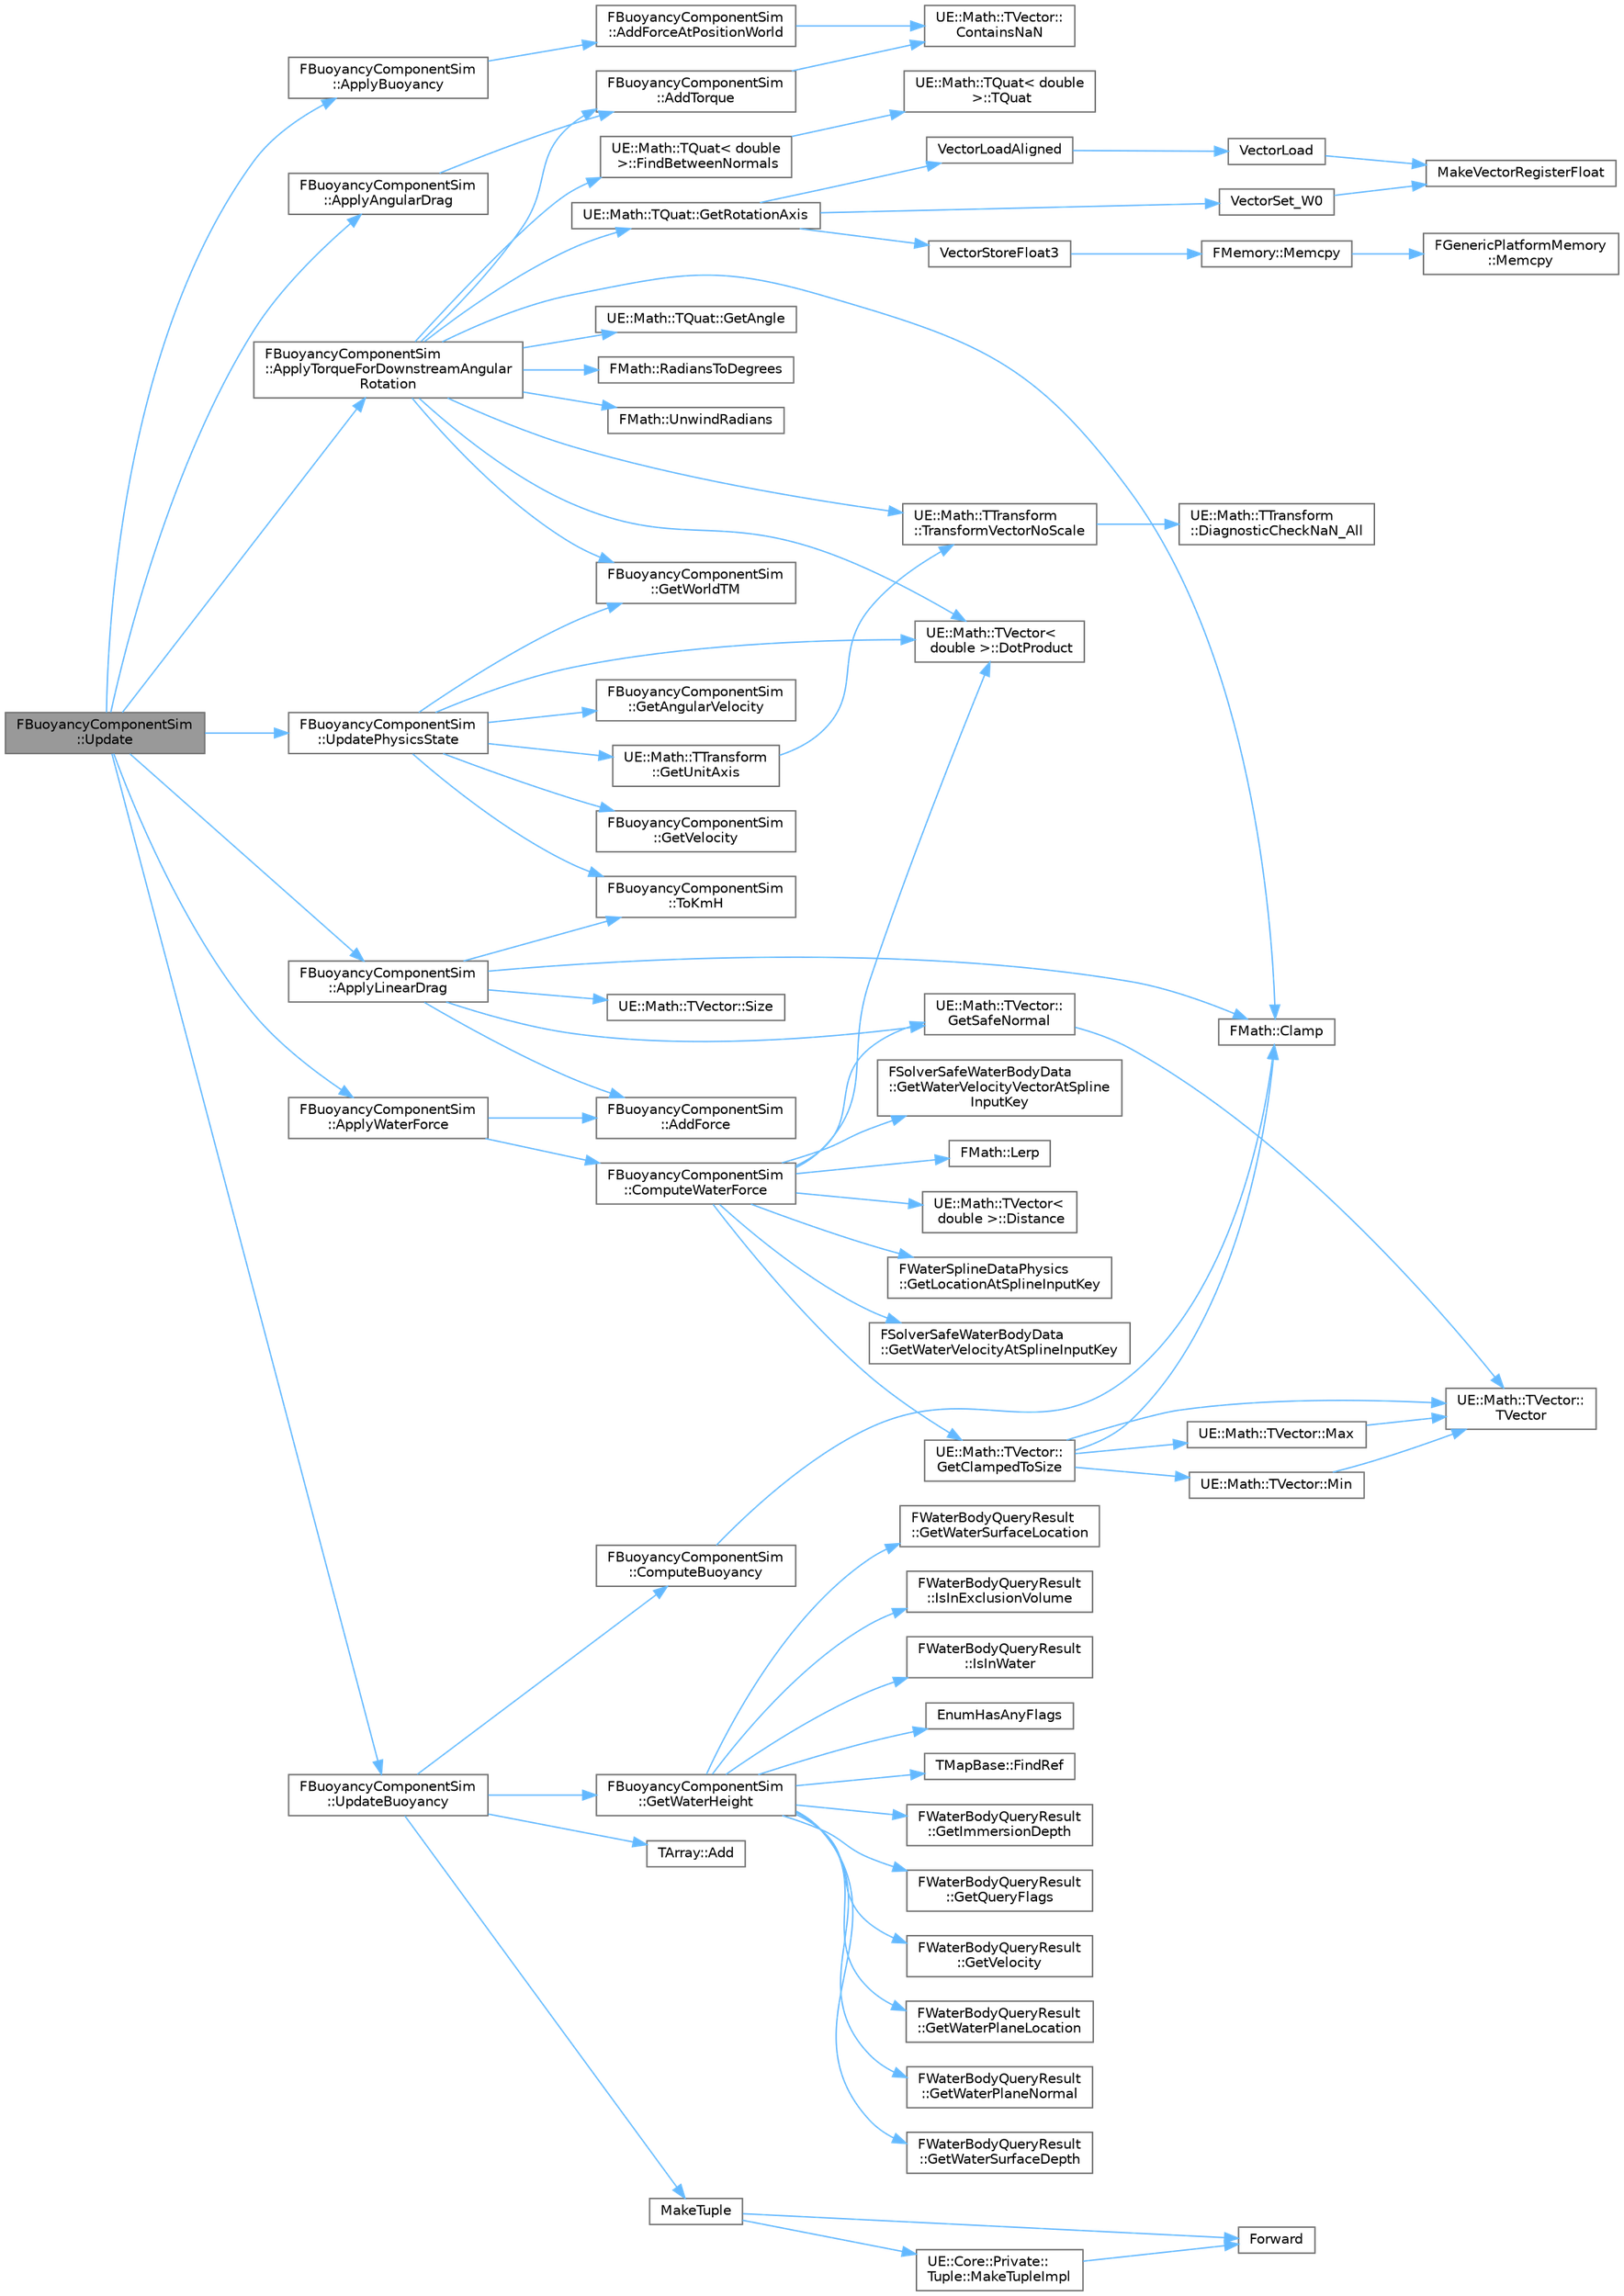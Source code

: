 digraph "FBuoyancyComponentSim::Update"
{
 // INTERACTIVE_SVG=YES
 // LATEX_PDF_SIZE
  bgcolor="transparent";
  edge [fontname=Helvetica,fontsize=10,labelfontname=Helvetica,labelfontsize=10];
  node [fontname=Helvetica,fontsize=10,shape=box,height=0.2,width=0.4];
  rankdir="LR";
  Node1 [id="Node000001",label="FBuoyancyComponentSim\l::Update",height=0.2,width=0.4,color="gray40", fillcolor="grey60", style="filled", fontcolor="black",tooltip=" "];
  Node1 -> Node2 [id="edge1_Node000001_Node000002",color="steelblue1",style="solid",tooltip=" "];
  Node2 [id="Node000002",label="FBuoyancyComponentSim\l::ApplyAngularDrag",height=0.2,width=0.4,color="grey40", fillcolor="white", style="filled",URL="$d3/d86/classFBuoyancyComponentSim.html#a4d648744f2c610166bb29dc772b40d45",tooltip=" "];
  Node2 -> Node3 [id="edge2_Node000002_Node000003",color="steelblue1",style="solid",tooltip=" "];
  Node3 [id="Node000003",label="FBuoyancyComponentSim\l::AddTorque",height=0.2,width=0.4,color="grey40", fillcolor="white", style="filled",URL="$d3/d86/classFBuoyancyComponentSim.html#a6443250f01580207e129a30c77d618d6",tooltip=" "];
  Node3 -> Node4 [id="edge3_Node000003_Node000004",color="steelblue1",style="solid",tooltip=" "];
  Node4 [id="Node000004",label="UE::Math::TVector::\lContainsNaN",height=0.2,width=0.4,color="grey40", fillcolor="white", style="filled",URL="$de/d77/structUE_1_1Math_1_1TVector.html#a6c0f34d0491b512a232779d98686deef",tooltip="Utility to check if there are any non-finite values (NaN or Inf) in this vector."];
  Node1 -> Node5 [id="edge4_Node000001_Node000005",color="steelblue1",style="solid",tooltip=" "];
  Node5 [id="Node000005",label="FBuoyancyComponentSim\l::ApplyBuoyancy",height=0.2,width=0.4,color="grey40", fillcolor="white", style="filled",URL="$d3/d86/classFBuoyancyComponentSim.html#a29f93e66b21db9e53dbcc437031413b8",tooltip=" "];
  Node5 -> Node6 [id="edge5_Node000005_Node000006",color="steelblue1",style="solid",tooltip=" "];
  Node6 [id="Node000006",label="FBuoyancyComponentSim\l::AddForceAtPositionWorld",height=0.2,width=0.4,color="grey40", fillcolor="white", style="filled",URL="$d3/d86/classFBuoyancyComponentSim.html#a15fc28719312a5993db558f7c82a9c59",tooltip=" "];
  Node6 -> Node4 [id="edge6_Node000006_Node000004",color="steelblue1",style="solid",tooltip=" "];
  Node1 -> Node7 [id="edge7_Node000001_Node000007",color="steelblue1",style="solid",tooltip=" "];
  Node7 [id="Node000007",label="FBuoyancyComponentSim\l::ApplyLinearDrag",height=0.2,width=0.4,color="grey40", fillcolor="white", style="filled",URL="$d3/d86/classFBuoyancyComponentSim.html#a42dfe7a89b7aba67e05935c621535633",tooltip=" "];
  Node7 -> Node8 [id="edge8_Node000007_Node000008",color="steelblue1",style="solid",tooltip=" "];
  Node8 [id="Node000008",label="FBuoyancyComponentSim\l::AddForce",height=0.2,width=0.4,color="grey40", fillcolor="white", style="filled",URL="$d3/d86/classFBuoyancyComponentSim.html#a97884692ed368003705795062ee3d0e5",tooltip=" "];
  Node7 -> Node9 [id="edge9_Node000007_Node000009",color="steelblue1",style="solid",tooltip=" "];
  Node9 [id="Node000009",label="FMath::Clamp",height=0.2,width=0.4,color="grey40", fillcolor="white", style="filled",URL="$dc/d20/structFMath.html#a7dbca5929b2ea7f13304eb4c927dab6c",tooltip="Clamps X to be between Min and Max, inclusive."];
  Node7 -> Node10 [id="edge10_Node000007_Node000010",color="steelblue1",style="solid",tooltip=" "];
  Node10 [id="Node000010",label="UE::Math::TVector::\lGetSafeNormal",height=0.2,width=0.4,color="grey40", fillcolor="white", style="filled",URL="$de/d77/structUE_1_1Math_1_1TVector.html#ac52c80046eeba41b76f99560213c6e42",tooltip="Gets a normalized copy of the vector, checking it is safe to do so based on the length."];
  Node10 -> Node11 [id="edge11_Node000010_Node000011",color="steelblue1",style="solid",tooltip=" "];
  Node11 [id="Node000011",label="UE::Math::TVector::\lTVector",height=0.2,width=0.4,color="grey40", fillcolor="white", style="filled",URL="$de/d77/structUE_1_1Math_1_1TVector.html#a50071892cd411543cbbb3d9d35a6f277",tooltip="Default constructor (no initialization)."];
  Node7 -> Node12 [id="edge12_Node000007_Node000012",color="steelblue1",style="solid",tooltip=" "];
  Node12 [id="Node000012",label="UE::Math::TVector::Size",height=0.2,width=0.4,color="grey40", fillcolor="white", style="filled",URL="$de/d77/structUE_1_1Math_1_1TVector.html#a81dcaaca26a3fc743123792aa69c7125",tooltip="Get the length (magnitude) of this vector."];
  Node7 -> Node13 [id="edge13_Node000007_Node000013",color="steelblue1",style="solid",tooltip=" "];
  Node13 [id="Node000013",label="FBuoyancyComponentSim\l::ToKmH",height=0.2,width=0.4,color="grey40", fillcolor="white", style="filled",URL="$d3/d86/classFBuoyancyComponentSim.html#a109901ba06503ab39970f2be0072e516",tooltip=" "];
  Node1 -> Node14 [id="edge14_Node000001_Node000014",color="steelblue1",style="solid",tooltip=" "];
  Node14 [id="Node000014",label="FBuoyancyComponentSim\l::ApplyTorqueForDownstreamAngular\lRotation",height=0.2,width=0.4,color="grey40", fillcolor="white", style="filled",URL="$d3/d86/classFBuoyancyComponentSim.html#af9b2d54c1e533a4799a91f924b101c63",tooltip=" "];
  Node14 -> Node3 [id="edge15_Node000014_Node000003",color="steelblue1",style="solid",tooltip=" "];
  Node14 -> Node9 [id="edge16_Node000014_Node000009",color="steelblue1",style="solid",tooltip=" "];
  Node14 -> Node15 [id="edge17_Node000014_Node000015",color="steelblue1",style="solid",tooltip=" "];
  Node15 [id="Node000015",label="UE::Math::TVector\<\l double \>::DotProduct",height=0.2,width=0.4,color="grey40", fillcolor="white", style="filled",URL="$de/d77/structUE_1_1Math_1_1TVector.html#a54958539a4708898fafdd9ee6106fe20",tooltip=" "];
  Node14 -> Node16 [id="edge18_Node000014_Node000016",color="steelblue1",style="solid",tooltip=" "];
  Node16 [id="Node000016",label="UE::Math::TQuat\< double\l \>::FindBetweenNormals",height=0.2,width=0.4,color="grey40", fillcolor="white", style="filled",URL="$d6/d4a/structUE_1_1Math_1_1TQuat.html#a53d2d35e3d372a23cde2521d03d14ef9",tooltip=" "];
  Node16 -> Node17 [id="edge19_Node000016_Node000017",color="steelblue1",style="solid",tooltip=" "];
  Node17 [id="Node000017",label="UE::Math::TQuat\< double\l \>::TQuat",height=0.2,width=0.4,color="grey40", fillcolor="white", style="filled",URL="$d6/d4a/structUE_1_1Math_1_1TQuat.html#aa00eaeaefa4ce44b9e1abec419496faa",tooltip=" "];
  Node14 -> Node18 [id="edge20_Node000014_Node000018",color="steelblue1",style="solid",tooltip=" "];
  Node18 [id="Node000018",label="UE::Math::TQuat::GetAngle",height=0.2,width=0.4,color="grey40", fillcolor="white", style="filled",URL="$d6/d4a/structUE_1_1Math_1_1TQuat.html#ad0ea790a643971c8498ef72e7f495c93",tooltip="Get the angle in radians of this quaternion."];
  Node14 -> Node19 [id="edge21_Node000014_Node000019",color="steelblue1",style="solid",tooltip=" "];
  Node19 [id="Node000019",label="UE::Math::TQuat::GetRotationAxis",height=0.2,width=0.4,color="grey40", fillcolor="white", style="filled",URL="$d6/d4a/structUE_1_1Math_1_1TQuat.html#a482da7e2580f90326bf1a9c81f43c1ec",tooltip="Get the axis of rotation of the Quaternion."];
  Node19 -> Node20 [id="edge22_Node000019_Node000020",color="steelblue1",style="solid",tooltip=" "];
  Node20 [id="Node000020",label="VectorLoadAligned",height=0.2,width=0.4,color="grey40", fillcolor="white", style="filled",URL="$dd/d4d/UnrealMathFPU_8h.html#a795bf143be99fa9c21053ce7ee7367ee",tooltip="Loads 4 FLOATs from aligned memory."];
  Node20 -> Node21 [id="edge23_Node000020_Node000021",color="steelblue1",style="solid",tooltip=" "];
  Node21 [id="Node000021",label="VectorLoad",height=0.2,width=0.4,color="grey40", fillcolor="white", style="filled",URL="$dd/d4d/UnrealMathFPU_8h.html#acf012ed0bd0dbebc7aadab0ba8a1f808",tooltip="Loads 4 FLOATs from unaligned memory."];
  Node21 -> Node22 [id="edge24_Node000021_Node000022",color="steelblue1",style="solid",tooltip=" "];
  Node22 [id="Node000022",label="MakeVectorRegisterFloat",height=0.2,width=0.4,color="grey40", fillcolor="white", style="filled",URL="$dd/d4d/UnrealMathFPU_8h.html#aefc67d5a07d1692613a29d8c9f71e815",tooltip="Returns a bitwise equivalent vector based on 4 DWORDs."];
  Node19 -> Node23 [id="edge25_Node000019_Node000023",color="steelblue1",style="solid",tooltip=" "];
  Node23 [id="Node000023",label="VectorSet_W0",height=0.2,width=0.4,color="grey40", fillcolor="white", style="filled",URL="$dd/d4d/UnrealMathFPU_8h.html#aa444a2946b57cfe29718d083b435eb95",tooltip="Loads XYZ and sets W=0."];
  Node23 -> Node22 [id="edge26_Node000023_Node000022",color="steelblue1",style="solid",tooltip=" "];
  Node19 -> Node24 [id="edge27_Node000019_Node000024",color="steelblue1",style="solid",tooltip=" "];
  Node24 [id="Node000024",label="VectorStoreFloat3",height=0.2,width=0.4,color="grey40", fillcolor="white", style="filled",URL="$dd/d4d/UnrealMathFPU_8h.html#ae7524dedf8ec165fdd4d72f734a026e2",tooltip="Stores the XYZ components of a vector to unaligned memory."];
  Node24 -> Node25 [id="edge28_Node000024_Node000025",color="steelblue1",style="solid",tooltip=" "];
  Node25 [id="Node000025",label="FMemory::Memcpy",height=0.2,width=0.4,color="grey40", fillcolor="white", style="filled",URL="$de/d4a/structFMemory.html#af5c0a2f1987809876d6d72269851e89c",tooltip=" "];
  Node25 -> Node26 [id="edge29_Node000025_Node000026",color="steelblue1",style="solid",tooltip=" "];
  Node26 [id="Node000026",label="FGenericPlatformMemory\l::Memcpy",height=0.2,width=0.4,color="grey40", fillcolor="white", style="filled",URL="$d3/dfd/structFGenericPlatformMemory.html#a13ca9511967a7af8d1c2c3beab1208e2",tooltip=" "];
  Node14 -> Node27 [id="edge30_Node000014_Node000027",color="steelblue1",style="solid",tooltip=" "];
  Node27 [id="Node000027",label="FBuoyancyComponentSim\l::GetWorldTM",height=0.2,width=0.4,color="grey40", fillcolor="white", style="filled",URL="$d3/d86/classFBuoyancyComponentSim.html#a29105f3a254045ece9416f1fea68d36a",tooltip=" "];
  Node14 -> Node28 [id="edge31_Node000014_Node000028",color="steelblue1",style="solid",tooltip=" "];
  Node28 [id="Node000028",label="FMath::RadiansToDegrees",height=0.2,width=0.4,color="grey40", fillcolor="white", style="filled",URL="$dc/d20/structFMath.html#abc03fa2c221da4c1cd9646a62e01b1f2",tooltip="Converts radians to degrees."];
  Node14 -> Node29 [id="edge32_Node000014_Node000029",color="steelblue1",style="solid",tooltip=" "];
  Node29 [id="Node000029",label="UE::Math::TTransform\l::TransformVectorNoScale",height=0.2,width=0.4,color="grey40", fillcolor="white", style="filled",URL="$d9/db6/structUE_1_1Math_1_1TTransform.html#af719b8eed664056ceb78b9c91ca87e9d",tooltip=" "];
  Node29 -> Node30 [id="edge33_Node000029_Node000030",color="steelblue1",style="solid",tooltip=" "];
  Node30 [id="Node000030",label="UE::Math::TTransform\l::DiagnosticCheckNaN_All",height=0.2,width=0.4,color="grey40", fillcolor="white", style="filled",URL="$d9/db6/structUE_1_1Math_1_1TTransform.html#aa084e7b9cf8562aa93b41f704a6de991",tooltip=" "];
  Node14 -> Node31 [id="edge34_Node000014_Node000031",color="steelblue1",style="solid",tooltip=" "];
  Node31 [id="Node000031",label="FMath::UnwindRadians",height=0.2,width=0.4,color="grey40", fillcolor="white", style="filled",URL="$dc/d20/structFMath.html#a2fe6d1a10c65e46a75ab526512569bba",tooltip="Given a heading which may be outside the +/- PI range, 'unwind' it back into that range."];
  Node1 -> Node32 [id="edge35_Node000001_Node000032",color="steelblue1",style="solid",tooltip=" "];
  Node32 [id="Node000032",label="FBuoyancyComponentSim\l::ApplyWaterForce",height=0.2,width=0.4,color="grey40", fillcolor="white", style="filled",URL="$d3/d86/classFBuoyancyComponentSim.html#abbb03cf4fefa3995689fa6045394c8b8",tooltip=" "];
  Node32 -> Node8 [id="edge36_Node000032_Node000008",color="steelblue1",style="solid",tooltip=" "];
  Node32 -> Node33 [id="edge37_Node000032_Node000033",color="steelblue1",style="solid",tooltip=" "];
  Node33 [id="Node000033",label="FBuoyancyComponentSim\l::ComputeWaterForce",height=0.2,width=0.4,color="grey40", fillcolor="white", style="filled",URL="$d3/d86/classFBuoyancyComponentSim.html#a0094effe16420c69981242a0c2891fcc",tooltip=" "];
  Node33 -> Node34 [id="edge38_Node000033_Node000034",color="steelblue1",style="solid",tooltip=" "];
  Node34 [id="Node000034",label="UE::Math::TVector\<\l double \>::Distance",height=0.2,width=0.4,color="grey40", fillcolor="white", style="filled",URL="$de/d77/structUE_1_1Math_1_1TVector.html#aaaa8a864ad203accb1331814a331ce26",tooltip=" "];
  Node33 -> Node15 [id="edge39_Node000033_Node000015",color="steelblue1",style="solid",tooltip=" "];
  Node33 -> Node35 [id="edge40_Node000033_Node000035",color="steelblue1",style="solid",tooltip=" "];
  Node35 [id="Node000035",label="UE::Math::TVector::\lGetClampedToSize",height=0.2,width=0.4,color="grey40", fillcolor="white", style="filled",URL="$de/d77/structUE_1_1Math_1_1TVector.html#a182187abd5add2a080e1da5039e4db39",tooltip="Create a copy of this vector, with its magnitude clamped between Min and Max."];
  Node35 -> Node11 [id="edge41_Node000035_Node000011",color="steelblue1",style="solid",tooltip=" "];
  Node35 -> Node9 [id="edge42_Node000035_Node000009",color="steelblue1",style="solid",tooltip=" "];
  Node35 -> Node36 [id="edge43_Node000035_Node000036",color="steelblue1",style="solid",tooltip=" "];
  Node36 [id="Node000036",label="UE::Math::TVector::Max",height=0.2,width=0.4,color="grey40", fillcolor="white", style="filled",URL="$de/d77/structUE_1_1Math_1_1TVector.html#a9c5345bd76871d060e0028354ef10b71",tooltip=" "];
  Node36 -> Node11 [id="edge44_Node000036_Node000011",color="steelblue1",style="solid",tooltip=" "];
  Node35 -> Node37 [id="edge45_Node000035_Node000037",color="steelblue1",style="solid",tooltip=" "];
  Node37 [id="Node000037",label="UE::Math::TVector::Min",height=0.2,width=0.4,color="grey40", fillcolor="white", style="filled",URL="$de/d77/structUE_1_1Math_1_1TVector.html#a38ab38d80824f7f0cf9f4684f3fa52de",tooltip="Min, Max, Min3, Max3 like FMath."];
  Node37 -> Node11 [id="edge46_Node000037_Node000011",color="steelblue1",style="solid",tooltip=" "];
  Node33 -> Node38 [id="edge47_Node000033_Node000038",color="steelblue1",style="solid",tooltip=" "];
  Node38 [id="Node000038",label="FWaterSplineDataPhysics\l::GetLocationAtSplineInputKey",height=0.2,width=0.4,color="grey40", fillcolor="white", style="filled",URL="$da/d38/structFWaterSplineDataPhysics.html#a4bd8b7c80a52aeaa154f9895e491d4e3",tooltip=" "];
  Node33 -> Node10 [id="edge48_Node000033_Node000010",color="steelblue1",style="solid",tooltip=" "];
  Node33 -> Node39 [id="edge49_Node000033_Node000039",color="steelblue1",style="solid",tooltip=" "];
  Node39 [id="Node000039",label="FSolverSafeWaterBodyData\l::GetWaterVelocityAtSplineInputKey",height=0.2,width=0.4,color="grey40", fillcolor="white", style="filled",URL="$da/d15/structFSolverSafeWaterBodyData.html#a215db10b7da468cc78aae3eb955e0b59",tooltip=" "];
  Node33 -> Node40 [id="edge50_Node000033_Node000040",color="steelblue1",style="solid",tooltip=" "];
  Node40 [id="Node000040",label="FSolverSafeWaterBodyData\l::GetWaterVelocityVectorAtSpline\lInputKey",height=0.2,width=0.4,color="grey40", fillcolor="white", style="filled",URL="$da/d15/structFSolverSafeWaterBodyData.html#a7ad68e90434e1c197e7980b37287003f",tooltip=" "];
  Node33 -> Node41 [id="edge51_Node000033_Node000041",color="steelblue1",style="solid",tooltip=" "];
  Node41 [id="Node000041",label="FMath::Lerp",height=0.2,width=0.4,color="grey40", fillcolor="white", style="filled",URL="$dc/d20/structFMath.html#a66fea1deeb3d78e748d87fcf1d4e1a3b",tooltip="Performs a linear interpolation between two values, Alpha ranges from 0-1."];
  Node1 -> Node42 [id="edge52_Node000001_Node000042",color="steelblue1",style="solid",tooltip=" "];
  Node42 [id="Node000042",label="FBuoyancyComponentSim\l::UpdateBuoyancy",height=0.2,width=0.4,color="grey40", fillcolor="white", style="filled",URL="$d3/d86/classFBuoyancyComponentSim.html#aae88b7c2bcfd1b212be1483ed1a98a3b",tooltip=" "];
  Node42 -> Node43 [id="edge53_Node000042_Node000043",color="steelblue1",style="solid",tooltip=" "];
  Node43 [id="Node000043",label="TArray::Add",height=0.2,width=0.4,color="grey40", fillcolor="white", style="filled",URL="$d4/d52/classTArray.html#a94f6bf2bef04382fc79010abad57d823",tooltip="Adds a new item to the end of the array, possibly reallocating the whole array to fit."];
  Node42 -> Node44 [id="edge54_Node000042_Node000044",color="steelblue1",style="solid",tooltip=" "];
  Node44 [id="Node000044",label="FBuoyancyComponentSim\l::ComputeBuoyancy",height=0.2,width=0.4,color="grey40", fillcolor="white", style="filled",URL="$d3/d86/classFBuoyancyComponentSim.html#a1884d9436fd64f253f7e4b5a5960cd9e",tooltip=" "];
  Node44 -> Node9 [id="edge55_Node000044_Node000009",color="steelblue1",style="solid",tooltip=" "];
  Node42 -> Node45 [id="edge56_Node000042_Node000045",color="steelblue1",style="solid",tooltip=" "];
  Node45 [id="Node000045",label="FBuoyancyComponentSim\l::GetWaterHeight",height=0.2,width=0.4,color="grey40", fillcolor="white", style="filled",URL="$d3/d86/classFBuoyancyComponentSim.html#ad7e446c05b0295bdfc5d1cdd8e8981f4",tooltip=" "];
  Node45 -> Node46 [id="edge57_Node000045_Node000046",color="steelblue1",style="solid",tooltip=" "];
  Node46 [id="Node000046",label="EnumHasAnyFlags",height=0.2,width=0.4,color="grey40", fillcolor="white", style="filled",URL="$d8/de7/EnumClassFlags_8h.html#a584482cc5c314e3e8ea8d24c7adf9f6e",tooltip=" "];
  Node45 -> Node47 [id="edge58_Node000045_Node000047",color="steelblue1",style="solid",tooltip=" "];
  Node47 [id="Node000047",label="TMapBase::FindRef",height=0.2,width=0.4,color="grey40", fillcolor="white", style="filled",URL="$d8/dad/classTMapBase.html#a2c3eb64008c11588104e5dc7595bf5c5",tooltip="Find the value associated with a specified key."];
  Node45 -> Node48 [id="edge59_Node000045_Node000048",color="steelblue1",style="solid",tooltip=" "];
  Node48 [id="Node000048",label="FWaterBodyQueryResult\l::GetImmersionDepth",height=0.2,width=0.4,color="grey40", fillcolor="white", style="filled",URL="$d8/dec/structFWaterBodyQueryResult.html#a6aed04f128e2cabea1a06957863962ed",tooltip=" "];
  Node45 -> Node49 [id="edge60_Node000045_Node000049",color="steelblue1",style="solid",tooltip=" "];
  Node49 [id="Node000049",label="FWaterBodyQueryResult\l::GetQueryFlags",height=0.2,width=0.4,color="grey40", fillcolor="white", style="filled",URL="$d8/dec/structFWaterBodyQueryResult.html#a21bfa06c3c14942d9cfa6f305b2ad4c3",tooltip=" "];
  Node45 -> Node50 [id="edge61_Node000045_Node000050",color="steelblue1",style="solid",tooltip=" "];
  Node50 [id="Node000050",label="FWaterBodyQueryResult\l::GetVelocity",height=0.2,width=0.4,color="grey40", fillcolor="white", style="filled",URL="$d8/dec/structFWaterBodyQueryResult.html#a5d76d5e7b031edfc3f1074692858e368",tooltip=" "];
  Node45 -> Node51 [id="edge62_Node000045_Node000051",color="steelblue1",style="solid",tooltip=" "];
  Node51 [id="Node000051",label="FWaterBodyQueryResult\l::GetWaterPlaneLocation",height=0.2,width=0.4,color="grey40", fillcolor="white", style="filled",URL="$d8/dec/structFWaterBodyQueryResult.html#aa1db07af80bb3ade61f75ae2c928b266",tooltip=" "];
  Node45 -> Node52 [id="edge63_Node000045_Node000052",color="steelblue1",style="solid",tooltip=" "];
  Node52 [id="Node000052",label="FWaterBodyQueryResult\l::GetWaterPlaneNormal",height=0.2,width=0.4,color="grey40", fillcolor="white", style="filled",URL="$d8/dec/structFWaterBodyQueryResult.html#a0cd89393d8d101c4c42abcd5009c9954",tooltip=" "];
  Node45 -> Node53 [id="edge64_Node000045_Node000053",color="steelblue1",style="solid",tooltip=" "];
  Node53 [id="Node000053",label="FWaterBodyQueryResult\l::GetWaterSurfaceDepth",height=0.2,width=0.4,color="grey40", fillcolor="white", style="filled",URL="$d8/dec/structFWaterBodyQueryResult.html#a0f981577111007e61938ad4a150c1b04",tooltip=" "];
  Node45 -> Node54 [id="edge65_Node000045_Node000054",color="steelblue1",style="solid",tooltip=" "];
  Node54 [id="Node000054",label="FWaterBodyQueryResult\l::GetWaterSurfaceLocation",height=0.2,width=0.4,color="grey40", fillcolor="white", style="filled",URL="$d8/dec/structFWaterBodyQueryResult.html#a6a42b5984daff0e0767194ad8d27aee6",tooltip=" "];
  Node45 -> Node55 [id="edge66_Node000045_Node000055",color="steelblue1",style="solid",tooltip=" "];
  Node55 [id="Node000055",label="FWaterBodyQueryResult\l::IsInExclusionVolume",height=0.2,width=0.4,color="grey40", fillcolor="white", style="filled",URL="$d8/dec/structFWaterBodyQueryResult.html#aca0478fddc1b35181fa7abdcfe622815",tooltip=" "];
  Node45 -> Node56 [id="edge67_Node000045_Node000056",color="steelblue1",style="solid",tooltip=" "];
  Node56 [id="Node000056",label="FWaterBodyQueryResult\l::IsInWater",height=0.2,width=0.4,color="grey40", fillcolor="white", style="filled",URL="$d8/dec/structFWaterBodyQueryResult.html#aee9f0afea71d24ce97079df2cb2ba41f",tooltip=" "];
  Node42 -> Node57 [id="edge68_Node000042_Node000057",color="steelblue1",style="solid",tooltip=" "];
  Node57 [id="Node000057",label="MakeTuple",height=0.2,width=0.4,color="grey40", fillcolor="white", style="filled",URL="$d2/d4f/Tuple_8h.html#a2a9da54b9388b07ef2ef490f10931f0b",tooltip="Makes a TTuple from some arguments."];
  Node57 -> Node58 [id="edge69_Node000057_Node000058",color="steelblue1",style="solid",tooltip=" "];
  Node58 [id="Node000058",label="Forward",height=0.2,width=0.4,color="grey40", fillcolor="white", style="filled",URL="$d4/d24/UnrealTemplate_8h.html#a68f280c1d561a8899a1e9e3ea8405d00",tooltip="Forward will cast a reference to an rvalue reference."];
  Node57 -> Node59 [id="edge70_Node000057_Node000059",color="steelblue1",style="solid",tooltip=" "];
  Node59 [id="Node000059",label="UE::Core::Private::\lTuple::MakeTupleImpl",height=0.2,width=0.4,color="grey40", fillcolor="white", style="filled",URL="$dc/d69/namespaceUE_1_1Core_1_1Private_1_1Tuple.html#ae7ba380c8b3433afdd2c1fb413152b62",tooltip=" "];
  Node59 -> Node58 [id="edge71_Node000059_Node000058",color="steelblue1",style="solid",tooltip=" "];
  Node1 -> Node60 [id="edge72_Node000001_Node000060",color="steelblue1",style="solid",tooltip=" "];
  Node60 [id="Node000060",label="FBuoyancyComponentSim\l::UpdatePhysicsState",height=0.2,width=0.4,color="grey40", fillcolor="white", style="filled",URL="$d3/d86/classFBuoyancyComponentSim.html#ae4433a82ddef13febf62d6a4b01b963f",tooltip=" "];
  Node60 -> Node15 [id="edge73_Node000060_Node000015",color="steelblue1",style="solid",tooltip=" "];
  Node60 -> Node61 [id="edge74_Node000060_Node000061",color="steelblue1",style="solid",tooltip=" "];
  Node61 [id="Node000061",label="FBuoyancyComponentSim\l::GetAngularVelocity",height=0.2,width=0.4,color="grey40", fillcolor="white", style="filled",URL="$d3/d86/classFBuoyancyComponentSim.html#ae52b8d6c9d8db14522a124757d1eb32e",tooltip=" "];
  Node60 -> Node62 [id="edge75_Node000060_Node000062",color="steelblue1",style="solid",tooltip=" "];
  Node62 [id="Node000062",label="UE::Math::TTransform\l::GetUnitAxis",height=0.2,width=0.4,color="grey40", fillcolor="white", style="filled",URL="$d9/db6/structUE_1_1Math_1_1TTransform.html#a1091b1edc9a4a79ee0fc638f7aa3f002",tooltip=" "];
  Node62 -> Node29 [id="edge76_Node000062_Node000029",color="steelblue1",style="solid",tooltip=" "];
  Node60 -> Node63 [id="edge77_Node000060_Node000063",color="steelblue1",style="solid",tooltip=" "];
  Node63 [id="Node000063",label="FBuoyancyComponentSim\l::GetVelocity",height=0.2,width=0.4,color="grey40", fillcolor="white", style="filled",URL="$d3/d86/classFBuoyancyComponentSim.html#a2cf606b269c047938c83f81edf85f418",tooltip=" "];
  Node60 -> Node27 [id="edge78_Node000060_Node000027",color="steelblue1",style="solid",tooltip=" "];
  Node60 -> Node13 [id="edge79_Node000060_Node000013",color="steelblue1",style="solid",tooltip=" "];
}
